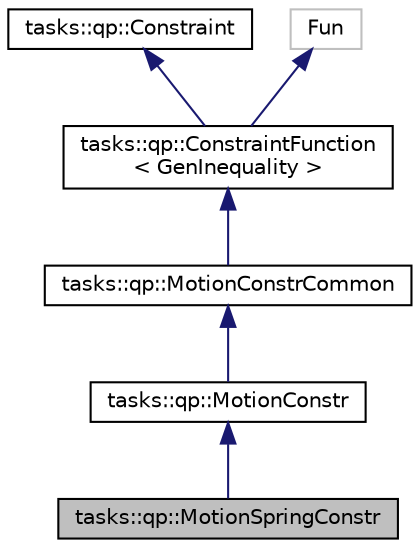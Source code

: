 digraph "tasks::qp::MotionSpringConstr"
{
  edge [fontname="Helvetica",fontsize="10",labelfontname="Helvetica",labelfontsize="10"];
  node [fontname="Helvetica",fontsize="10",shape=record];
  Node6 [label="tasks::qp::MotionSpringConstr",height=0.2,width=0.4,color="black", fillcolor="grey75", style="filled", fontcolor="black"];
  Node7 -> Node6 [dir="back",color="midnightblue",fontsize="10",style="solid",fontname="Helvetica"];
  Node7 [label="tasks::qp::MotionConstr",height=0.2,width=0.4,color="black", fillcolor="white", style="filled",URL="$classtasks_1_1qp_1_1MotionConstr.html"];
  Node8 -> Node7 [dir="back",color="midnightblue",fontsize="10",style="solid",fontname="Helvetica"];
  Node8 [label="tasks::qp::MotionConstrCommon",height=0.2,width=0.4,color="black", fillcolor="white", style="filled",URL="$classtasks_1_1qp_1_1MotionConstrCommon.html"];
  Node9 -> Node8 [dir="back",color="midnightblue",fontsize="10",style="solid",fontname="Helvetica"];
  Node9 [label="tasks::qp::ConstraintFunction\l\< GenInequality \>",height=0.2,width=0.4,color="black", fillcolor="white", style="filled",URL="$classtasks_1_1qp_1_1ConstraintFunction.html"];
  Node10 -> Node9 [dir="back",color="midnightblue",fontsize="10",style="solid",fontname="Helvetica"];
  Node10 [label="tasks::qp::Constraint",height=0.2,width=0.4,color="black", fillcolor="white", style="filled",URL="$classtasks_1_1qp_1_1Constraint.html"];
  Node11 -> Node9 [dir="back",color="midnightblue",fontsize="10",style="solid",fontname="Helvetica"];
  Node11 [label="Fun",height=0.2,width=0.4,color="grey75", fillcolor="white", style="filled"];
}
